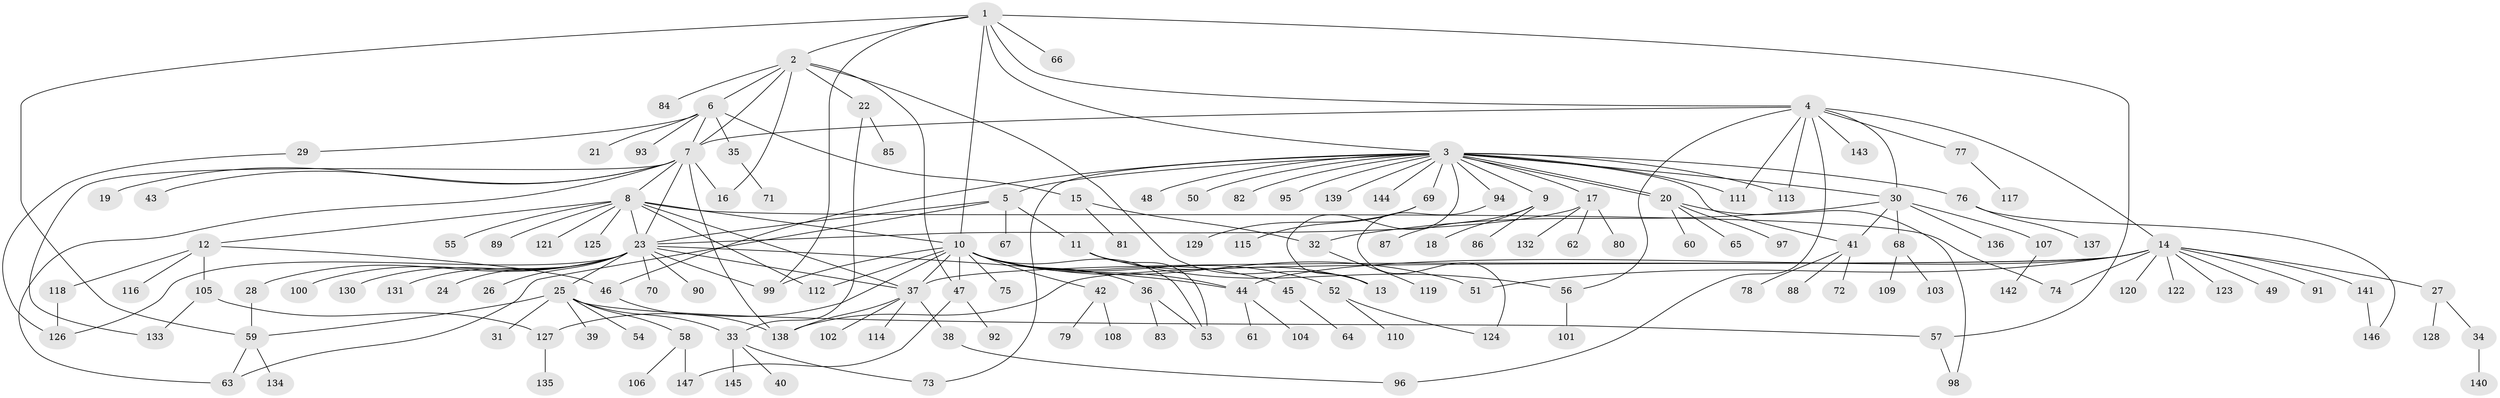 // Generated by graph-tools (version 1.1) at 2025/35/03/09/25 02:35:36]
// undirected, 147 vertices, 195 edges
graph export_dot {
graph [start="1"]
  node [color=gray90,style=filled];
  1;
  2;
  3;
  4;
  5;
  6;
  7;
  8;
  9;
  10;
  11;
  12;
  13;
  14;
  15;
  16;
  17;
  18;
  19;
  20;
  21;
  22;
  23;
  24;
  25;
  26;
  27;
  28;
  29;
  30;
  31;
  32;
  33;
  34;
  35;
  36;
  37;
  38;
  39;
  40;
  41;
  42;
  43;
  44;
  45;
  46;
  47;
  48;
  49;
  50;
  51;
  52;
  53;
  54;
  55;
  56;
  57;
  58;
  59;
  60;
  61;
  62;
  63;
  64;
  65;
  66;
  67;
  68;
  69;
  70;
  71;
  72;
  73;
  74;
  75;
  76;
  77;
  78;
  79;
  80;
  81;
  82;
  83;
  84;
  85;
  86;
  87;
  88;
  89;
  90;
  91;
  92;
  93;
  94;
  95;
  96;
  97;
  98;
  99;
  100;
  101;
  102;
  103;
  104;
  105;
  106;
  107;
  108;
  109;
  110;
  111;
  112;
  113;
  114;
  115;
  116;
  117;
  118;
  119;
  120;
  121;
  122;
  123;
  124;
  125;
  126;
  127;
  128;
  129;
  130;
  131;
  132;
  133;
  134;
  135;
  136;
  137;
  138;
  139;
  140;
  141;
  142;
  143;
  144;
  145;
  146;
  147;
  1 -- 2;
  1 -- 3;
  1 -- 4;
  1 -- 10;
  1 -- 57;
  1 -- 59;
  1 -- 66;
  1 -- 99;
  2 -- 6;
  2 -- 7;
  2 -- 13;
  2 -- 16;
  2 -- 22;
  2 -- 47;
  2 -- 84;
  3 -- 5;
  3 -- 9;
  3 -- 13;
  3 -- 17;
  3 -- 20;
  3 -- 20;
  3 -- 30;
  3 -- 41;
  3 -- 46;
  3 -- 48;
  3 -- 50;
  3 -- 69;
  3 -- 73;
  3 -- 76;
  3 -- 82;
  3 -- 94;
  3 -- 95;
  3 -- 111;
  3 -- 113;
  3 -- 139;
  3 -- 144;
  4 -- 7;
  4 -- 14;
  4 -- 30;
  4 -- 56;
  4 -- 77;
  4 -- 96;
  4 -- 111;
  4 -- 113;
  4 -- 143;
  5 -- 11;
  5 -- 23;
  5 -- 63;
  5 -- 67;
  6 -- 7;
  6 -- 15;
  6 -- 21;
  6 -- 29;
  6 -- 35;
  6 -- 93;
  7 -- 8;
  7 -- 16;
  7 -- 19;
  7 -- 23;
  7 -- 43;
  7 -- 63;
  7 -- 133;
  7 -- 138;
  8 -- 10;
  8 -- 12;
  8 -- 23;
  8 -- 37;
  8 -- 55;
  8 -- 74;
  8 -- 89;
  8 -- 112;
  8 -- 121;
  8 -- 125;
  9 -- 18;
  9 -- 86;
  9 -- 87;
  10 -- 36;
  10 -- 37;
  10 -- 42;
  10 -- 44;
  10 -- 45;
  10 -- 47;
  10 -- 51;
  10 -- 52;
  10 -- 53;
  10 -- 75;
  10 -- 99;
  10 -- 112;
  10 -- 127;
  11 -- 13;
  11 -- 53;
  11 -- 56;
  12 -- 46;
  12 -- 105;
  12 -- 116;
  12 -- 118;
  14 -- 27;
  14 -- 37;
  14 -- 44;
  14 -- 49;
  14 -- 51;
  14 -- 74;
  14 -- 91;
  14 -- 120;
  14 -- 122;
  14 -- 123;
  14 -- 138;
  14 -- 141;
  15 -- 32;
  15 -- 81;
  17 -- 23;
  17 -- 62;
  17 -- 80;
  17 -- 132;
  20 -- 60;
  20 -- 65;
  20 -- 97;
  20 -- 98;
  22 -- 33;
  22 -- 85;
  23 -- 24;
  23 -- 25;
  23 -- 26;
  23 -- 28;
  23 -- 37;
  23 -- 44;
  23 -- 70;
  23 -- 90;
  23 -- 99;
  23 -- 100;
  23 -- 126;
  23 -- 130;
  23 -- 131;
  25 -- 31;
  25 -- 33;
  25 -- 39;
  25 -- 54;
  25 -- 57;
  25 -- 58;
  25 -- 59;
  27 -- 34;
  27 -- 128;
  28 -- 59;
  29 -- 126;
  30 -- 32;
  30 -- 41;
  30 -- 68;
  30 -- 107;
  30 -- 136;
  32 -- 119;
  33 -- 40;
  33 -- 73;
  33 -- 145;
  34 -- 140;
  35 -- 71;
  36 -- 53;
  36 -- 83;
  37 -- 38;
  37 -- 102;
  37 -- 114;
  37 -- 138;
  38 -- 96;
  41 -- 72;
  41 -- 78;
  41 -- 88;
  42 -- 79;
  42 -- 108;
  44 -- 61;
  44 -- 104;
  45 -- 64;
  46 -- 138;
  47 -- 92;
  47 -- 147;
  52 -- 110;
  52 -- 124;
  56 -- 101;
  57 -- 98;
  58 -- 106;
  58 -- 147;
  59 -- 63;
  59 -- 134;
  68 -- 103;
  68 -- 109;
  69 -- 115;
  69 -- 129;
  76 -- 137;
  76 -- 146;
  77 -- 117;
  94 -- 124;
  105 -- 127;
  105 -- 133;
  107 -- 142;
  118 -- 126;
  127 -- 135;
  141 -- 146;
}
